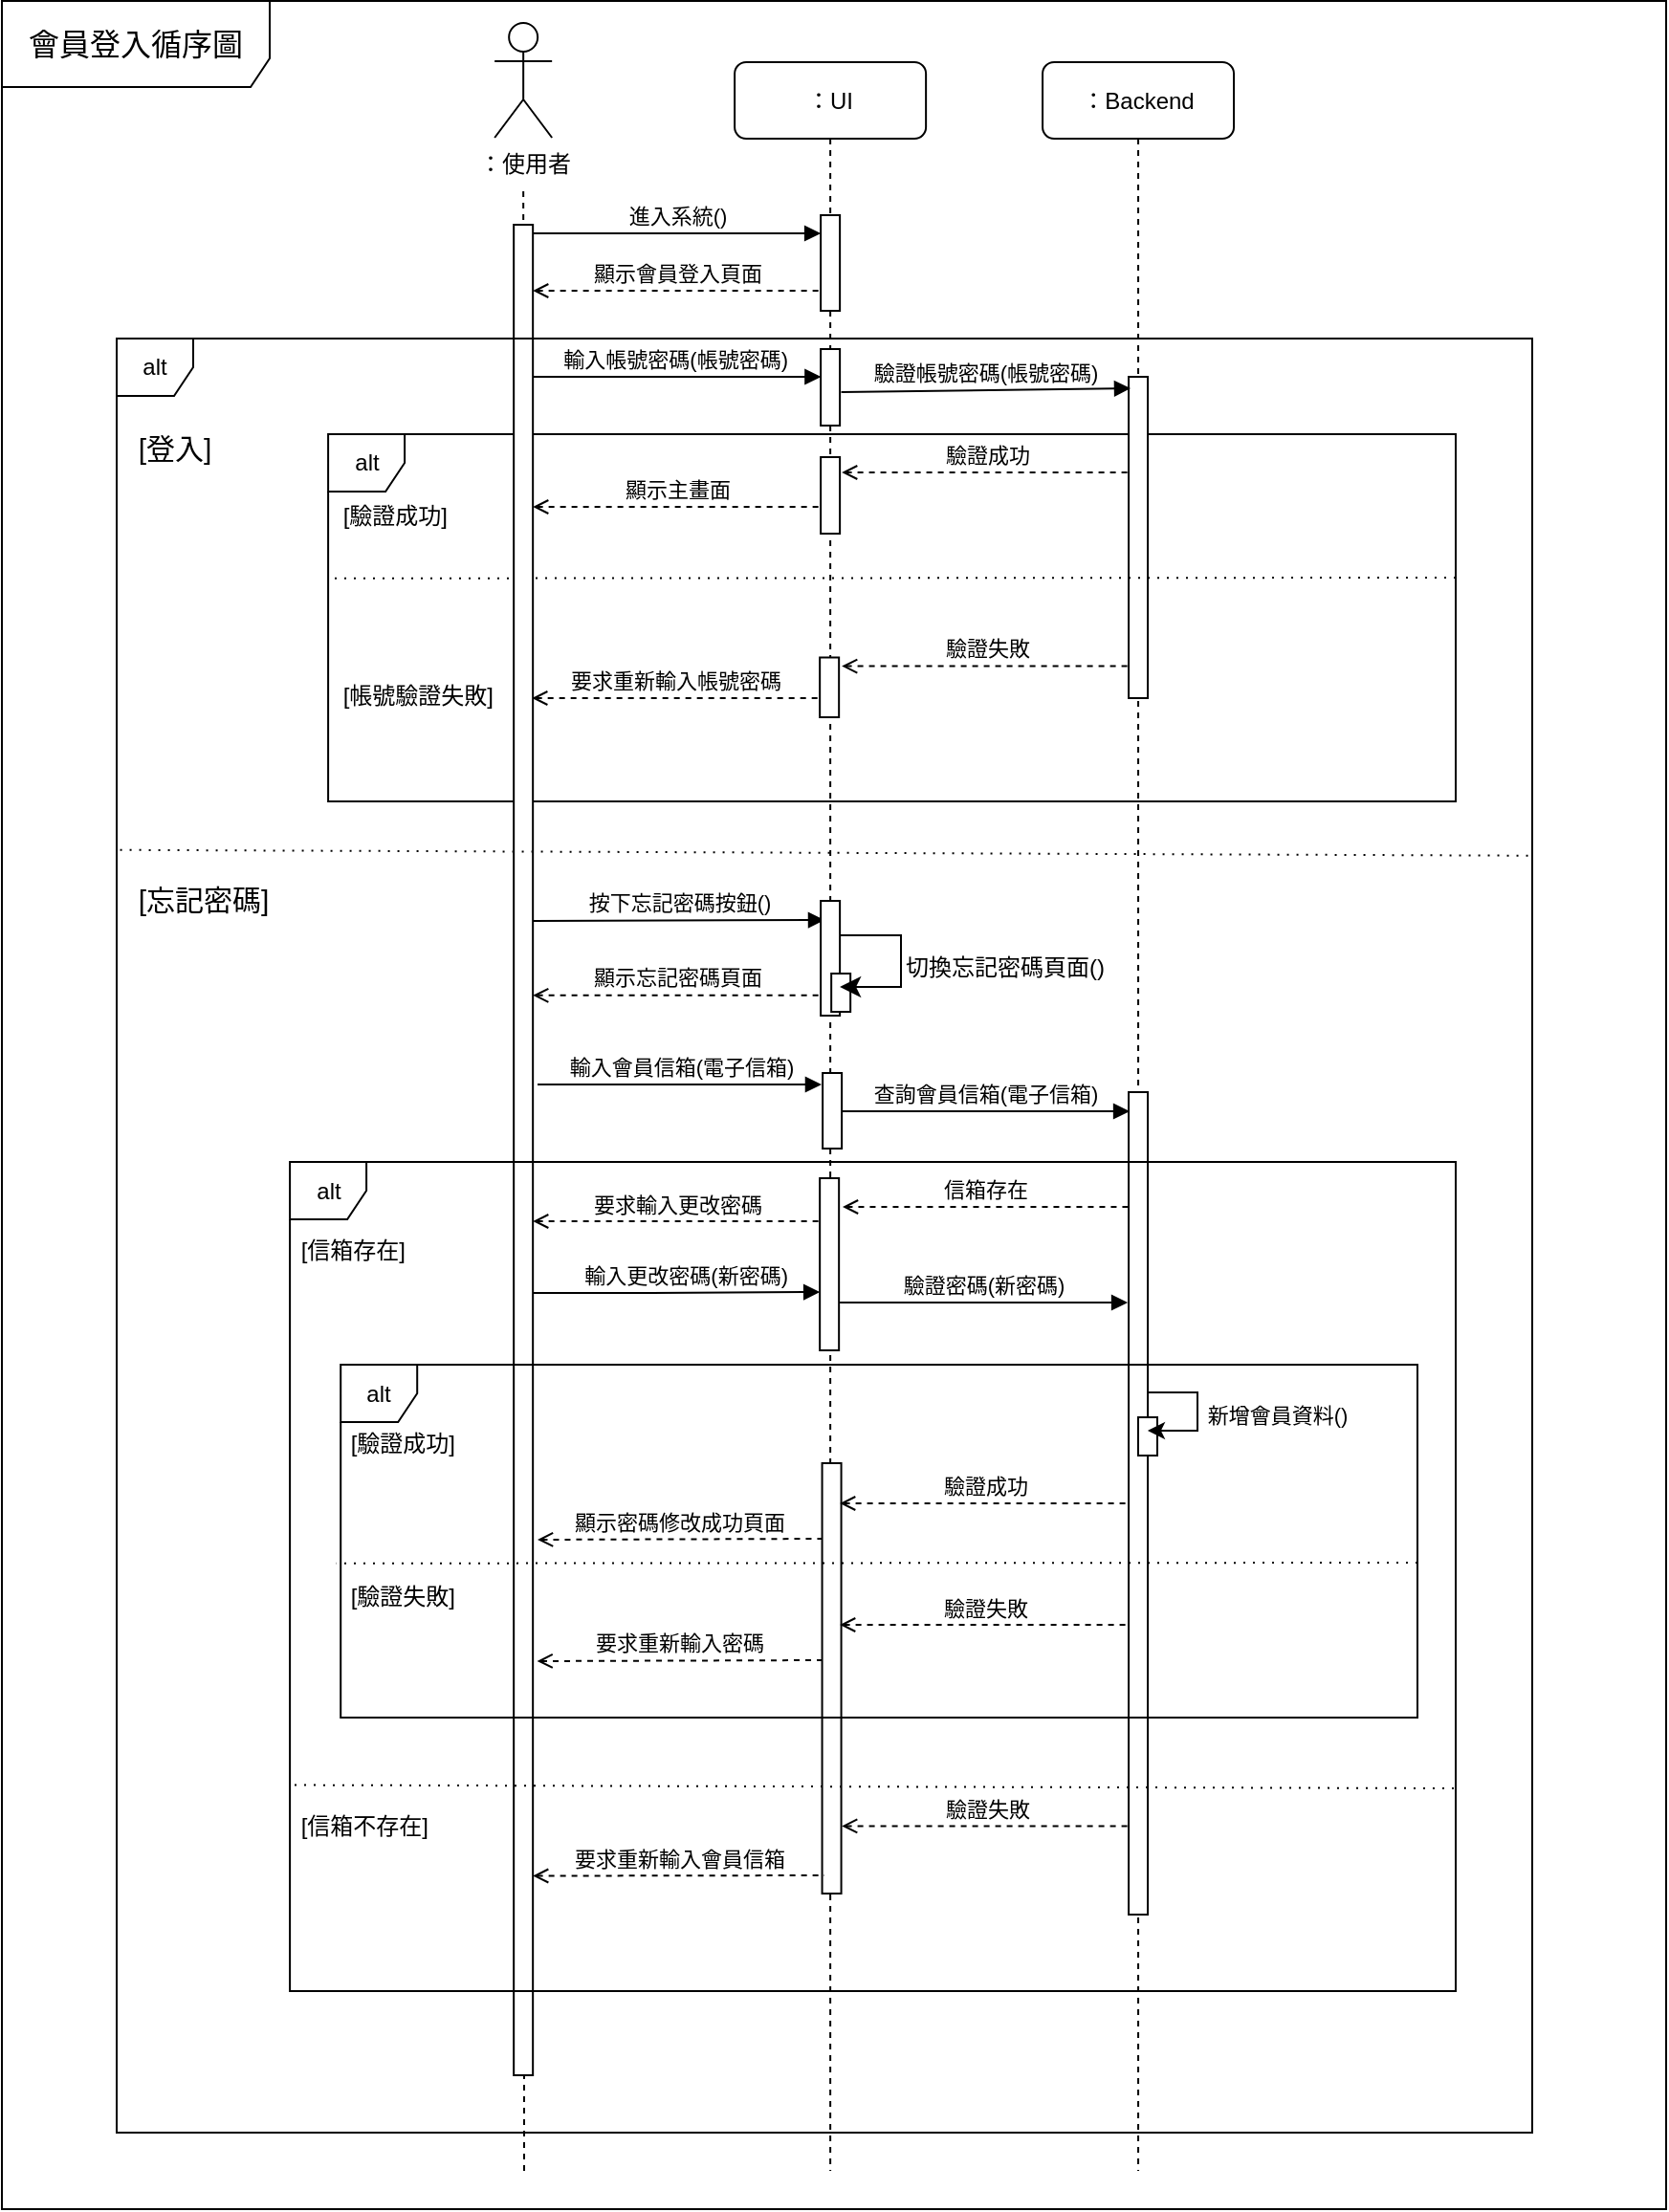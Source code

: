 <mxfile version="24.4.9" type="google" pages="3">
  <diagram name="會員登入循序圖" id="N6cW0Ea2X5RUlEAwPuuk">
    <mxGraphModel grid="1" page="1" gridSize="10" guides="1" tooltips="1" connect="1" arrows="1" fold="1" pageScale="1" pageWidth="1100" pageHeight="850" background="none" math="0" shadow="0">
      <root>
        <mxCell id="BSZZwutlIpp1AhKQ46wx-0" />
        <mxCell id="BSZZwutlIpp1AhKQ46wx-1" parent="BSZZwutlIpp1AhKQ46wx-0" />
        <mxCell id="BSZZwutlIpp1AhKQ46wx-23" value="：Backend" style="shape=umlLifeline;perimeter=lifelinePerimeter;whiteSpace=wrap;html=1;container=0;dropTarget=0;collapsible=0;recursiveResize=0;outlineConnect=0;portConstraint=eastwest;newEdgeStyle={&quot;edgeStyle&quot;:&quot;elbowEdgeStyle&quot;,&quot;elbow&quot;:&quot;vertical&quot;,&quot;curved&quot;:0,&quot;rounded&quot;:0};rounded=1;" vertex="1" parent="BSZZwutlIpp1AhKQ46wx-1">
          <mxGeometry x="-422.97" y="947.5" width="100" height="1102.5" as="geometry" />
        </mxCell>
        <mxCell id="BSZZwutlIpp1AhKQ46wx-2" value="：UI" style="shape=umlLifeline;perimeter=lifelinePerimeter;whiteSpace=wrap;html=1;container=0;dropTarget=0;collapsible=0;recursiveResize=0;outlineConnect=0;portConstraint=eastwest;newEdgeStyle={&quot;edgeStyle&quot;:&quot;elbowEdgeStyle&quot;,&quot;elbow&quot;:&quot;vertical&quot;,&quot;curved&quot;:0,&quot;rounded&quot;:0};rounded=1;" vertex="1" parent="BSZZwutlIpp1AhKQ46wx-1">
          <mxGeometry x="-583.94" y="947.5" width="100" height="1102.5" as="geometry" />
        </mxCell>
        <mxCell id="BSZZwutlIpp1AhKQ46wx-3" value="" style="html=1;points=[];perimeter=orthogonalPerimeter;outlineConnect=0;targetShapes=umlLifeline;portConstraint=eastwest;newEdgeStyle={&quot;edgeStyle&quot;:&quot;elbowEdgeStyle&quot;,&quot;elbow&quot;:&quot;vertical&quot;,&quot;curved&quot;:0,&quot;rounded&quot;:0};" vertex="1" parent="BSZZwutlIpp1AhKQ46wx-2">
          <mxGeometry x="45" y="80" width="10" height="50" as="geometry" />
        </mxCell>
        <mxCell id="BSZZwutlIpp1AhKQ46wx-4" value="" style="html=1;points=[[0,0,0,0,5],[0,1,0,0,-5],[1,0,0,0,5],[1,1,0,0,-5]];perimeter=orthogonalPerimeter;outlineConnect=0;targetShapes=umlLifeline;portConstraint=eastwest;newEdgeStyle={&quot;curved&quot;:0,&quot;rounded&quot;:0};" vertex="1" parent="BSZZwutlIpp1AhKQ46wx-2">
          <mxGeometry x="45" y="150" width="10" height="40" as="geometry" />
        </mxCell>
        <mxCell id="v35NYvVmezV_Di67Om_d-0" value="" style="html=1;points=[[0,0,0,0,5],[0,1,0,0,-5],[1,0,0,0,5],[1,1,0,0,-5]];perimeter=orthogonalPerimeter;outlineConnect=0;targetShapes=umlLifeline;portConstraint=eastwest;newEdgeStyle={&quot;curved&quot;:0,&quot;rounded&quot;:0};" vertex="1" parent="BSZZwutlIpp1AhKQ46wx-2">
          <mxGeometry x="45" y="206.5" width="10" height="40" as="geometry" />
        </mxCell>
        <mxCell id="BSZZwutlIpp1AhKQ46wx-8" value="進入系統()" style="html=1;verticalAlign=bottom;endArrow=block;edgeStyle=elbowEdgeStyle;elbow=vertical;curved=0;rounded=0;" edge="1" parent="BSZZwutlIpp1AhKQ46wx-1" target="BSZZwutlIpp1AhKQ46wx-3">
          <mxGeometry relative="1" as="geometry">
            <mxPoint x="-689.42" y="1037" as="sourcePoint" />
            <Array as="points">
              <mxPoint x="-624.42" y="1037" />
            </Array>
            <mxPoint x="-499.42" y="1037" as="targetPoint" />
          </mxGeometry>
        </mxCell>
        <mxCell id="BSZZwutlIpp1AhKQ46wx-10" value="：使用者" style="shape=umlActor;verticalLabelPosition=bottom;verticalAlign=top;html=1;" vertex="1" parent="BSZZwutlIpp1AhKQ46wx-1">
          <mxGeometry x="-709.42" y="927" width="30" height="60" as="geometry" />
        </mxCell>
        <mxCell id="BSZZwutlIpp1AhKQ46wx-11" value="顯示會員登入頁面" style="html=1;verticalAlign=bottom;endArrow=none;edgeStyle=elbowEdgeStyle;elbow=horizontal;curved=0;rounded=0;startArrow=open;startFill=0;endFill=0;dashed=1;" edge="1" parent="BSZZwutlIpp1AhKQ46wx-1" target="BSZZwutlIpp1AhKQ46wx-3">
          <mxGeometry relative="1" as="geometry">
            <mxPoint x="-689.42" y="1067" as="sourcePoint" />
            <Array as="points">
              <mxPoint x="-624.42" y="1067" />
            </Array>
            <mxPoint x="-499.42" y="1067" as="targetPoint" />
            <mxPoint as="offset" />
          </mxGeometry>
        </mxCell>
        <mxCell id="BSZZwutlIpp1AhKQ46wx-14" value="&amp;nbsp;[驗證成功]" style="text;html=1;strokeColor=none;fillColor=none;align=left;verticalAlign=middle;whiteSpace=wrap;rounded=0;" vertex="1" parent="BSZZwutlIpp1AhKQ46wx-1">
          <mxGeometry x="-793.97" y="1170" width="120" height="30" as="geometry" />
        </mxCell>
        <mxCell id="BSZZwutlIpp1AhKQ46wx-15" value="&amp;nbsp;[帳號驗證失敗]" style="text;html=1;strokeColor=none;fillColor=none;align=left;verticalAlign=middle;whiteSpace=wrap;rounded=0;" vertex="1" parent="BSZZwutlIpp1AhKQ46wx-1">
          <mxGeometry x="-793.97" y="1264" width="120" height="30" as="geometry" />
        </mxCell>
        <mxCell id="BSZZwutlIpp1AhKQ46wx-16" value="alt" style="shape=umlFrame;whiteSpace=wrap;html=1;pointerEvents=0;width=40;height=30;" vertex="1" parent="BSZZwutlIpp1AhKQ46wx-1">
          <mxGeometry x="-796.45" y="1142" width="589.45" height="192" as="geometry" />
        </mxCell>
        <mxCell id="BSZZwutlIpp1AhKQ46wx-28" value="輸入帳號密碼(帳號密碼)" style="html=1;verticalAlign=bottom;endArrow=block;edgeStyle=elbowEdgeStyle;elbow=horizontal;curved=0;rounded=0;align=right;" edge="1" parent="BSZZwutlIpp1AhKQ46wx-1">
          <mxGeometry x="0.792" relative="1" as="geometry">
            <mxPoint x="-695.001" y="1112" as="sourcePoint" />
            <Array as="points">
              <mxPoint x="-624.27" y="1112" />
            </Array>
            <mxPoint x="-538.79" y="1112" as="targetPoint" />
            <mxPoint as="offset" />
          </mxGeometry>
        </mxCell>
        <mxCell id="BSZZwutlIpp1AhKQ46wx-30" value="驗證失敗" style="html=1;verticalAlign=bottom;endArrow=none;edgeStyle=elbowEdgeStyle;elbow=vertical;curved=0;rounded=0;startArrow=open;startFill=0;endFill=0;dashed=1;" edge="1" parent="BSZZwutlIpp1AhKQ46wx-1">
          <mxGeometry x="0.008" relative="1" as="geometry">
            <mxPoint x="-527.94" y="1263.26" as="sourcePoint" />
            <Array as="points">
              <mxPoint x="-462.94" y="1263.26" />
            </Array>
            <mxPoint x="-377.46" y="1263.26" as="targetPoint" />
            <mxPoint as="offset" />
          </mxGeometry>
        </mxCell>
        <mxCell id="BSZZwutlIpp1AhKQ46wx-24" value="" style="html=1;points=[];perimeter=orthogonalPerimeter;outlineConnect=0;targetShapes=umlLifeline;portConstraint=eastwest;newEdgeStyle={&quot;edgeStyle&quot;:&quot;elbowEdgeStyle&quot;,&quot;elbow&quot;:&quot;vertical&quot;,&quot;curved&quot;:0,&quot;rounded&quot;:0};" vertex="1" parent="BSZZwutlIpp1AhKQ46wx-1">
          <mxGeometry x="-377.97" y="1112" width="10" height="168" as="geometry" />
        </mxCell>
        <mxCell id="Tkp734sxcBkVjIVRbXHU-0" value="" style="endArrow=none;html=1;rounded=0;dashed=1;dashPattern=1 4;" edge="1" parent="BSZZwutlIpp1AhKQ46wx-1">
          <mxGeometry width="50" height="50" relative="1" as="geometry">
            <mxPoint x="-207" y="1217" as="sourcePoint" />
            <mxPoint x="-796.45" y="1217.38" as="targetPoint" />
          </mxGeometry>
        </mxCell>
        <mxCell id="Tkp734sxcBkVjIVRbXHU-1" value="驗證成功" style="html=1;verticalAlign=bottom;endArrow=none;edgeStyle=elbowEdgeStyle;elbow=vertical;curved=0;rounded=0;startArrow=open;startFill=0;endFill=0;dashed=1;" edge="1" parent="BSZZwutlIpp1AhKQ46wx-1">
          <mxGeometry x="0.004" relative="1" as="geometry">
            <mxPoint x="-527.94" y="1162" as="sourcePoint" />
            <Array as="points">
              <mxPoint x="-462.94" y="1162" />
            </Array>
            <mxPoint x="-377.46" y="1162" as="targetPoint" />
            <mxPoint as="offset" />
          </mxGeometry>
        </mxCell>
        <mxCell id="Tkp734sxcBkVjIVRbXHU-7" value="顯示主畫面" style="html=1;verticalAlign=bottom;endArrow=none;edgeStyle=elbowEdgeStyle;elbow=vertical;curved=0;rounded=0;startArrow=open;startFill=0;endFill=0;dashed=1;" edge="1" parent="BSZZwutlIpp1AhKQ46wx-1">
          <mxGeometry x="0.004" relative="1" as="geometry">
            <mxPoint x="-689.42" y="1180" as="sourcePoint" />
            <Array as="points">
              <mxPoint x="-624.42" y="1180" />
            </Array>
            <mxPoint x="-538.94" y="1180" as="targetPoint" />
            <mxPoint as="offset" />
          </mxGeometry>
        </mxCell>
        <mxCell id="BSZZwutlIpp1AhKQ46wx-43" value="要求重新輸入帳號密碼" style="html=1;verticalAlign=bottom;endArrow=none;edgeStyle=elbowEdgeStyle;elbow=vertical;curved=0;rounded=0;startArrow=open;startFill=0;endFill=0;dashed=1;" edge="1" parent="BSZZwutlIpp1AhKQ46wx-1">
          <mxGeometry relative="1" as="geometry">
            <mxPoint x="-689.9" y="1280" as="sourcePoint" />
            <Array as="points">
              <mxPoint x="-624.9" y="1280" />
            </Array>
            <mxPoint x="-539.42" y="1280" as="targetPoint" />
            <mxPoint as="offset" />
          </mxGeometry>
        </mxCell>
        <mxCell id="unDas3XW-_ihqUgOw86k-0" value="" style="endArrow=none;dashed=1;html=1;rounded=0;" edge="1" parent="BSZZwutlIpp1AhKQ46wx-1">
          <mxGeometry width="50" height="50" relative="1" as="geometry">
            <mxPoint x="-694" y="2050" as="sourcePoint" />
            <mxPoint x="-694.42" y="1012" as="targetPoint" />
          </mxGeometry>
        </mxCell>
        <mxCell id="Tkp734sxcBkVjIVRbXHU-4" value="" style="html=1;points=[];perimeter=orthogonalPerimeter;outlineConnect=0;targetShapes=umlLifeline;portConstraint=eastwest;newEdgeStyle={&quot;edgeStyle&quot;:&quot;elbowEdgeStyle&quot;,&quot;elbow&quot;:&quot;vertical&quot;,&quot;curved&quot;:0,&quot;rounded&quot;:0};" vertex="1" parent="BSZZwutlIpp1AhKQ46wx-1">
          <mxGeometry x="-699.42" y="1032.5" width="10" height="967.5" as="geometry" />
        </mxCell>
        <mxCell id="svfmaPmnU7NDdnJViqaY-0" value="alt" style="shape=umlFrame;whiteSpace=wrap;html=1;pointerEvents=0;width=40;height=30;" vertex="1" parent="BSZZwutlIpp1AhKQ46wx-1">
          <mxGeometry x="-907" y="1092" width="740" height="938" as="geometry" />
        </mxCell>
        <mxCell id="svfmaPmnU7NDdnJViqaY-1" value="" style="endArrow=none;html=1;rounded=0;dashed=1;dashPattern=1 4;exitX=0.997;exitY=0.349;exitDx=0;exitDy=0;exitPerimeter=0;" edge="1" parent="BSZZwutlIpp1AhKQ46wx-1">
          <mxGeometry width="50" height="50" relative="1" as="geometry">
            <mxPoint x="-169.22" y="1362.362" as="sourcePoint" />
            <mxPoint x="-907" y="1359.38" as="targetPoint" />
          </mxGeometry>
        </mxCell>
        <mxCell id="svfmaPmnU7NDdnJViqaY-2" value="&lt;font style=&quot;font-size: 15px;&quot;&gt;[登入]&lt;/font&gt;" style="text;html=1;align=center;verticalAlign=middle;resizable=0;points=[];autosize=1;strokeColor=none;fillColor=none;" vertex="1" parent="BSZZwutlIpp1AhKQ46wx-1">
          <mxGeometry x="-907" y="1134" width="60" height="30" as="geometry" />
        </mxCell>
        <mxCell id="svfmaPmnU7NDdnJViqaY-3" value="&lt;font style=&quot;font-size: 15px;&quot;&gt;[忘記密碼]&lt;/font&gt;" style="text;html=1;align=center;verticalAlign=middle;resizable=0;points=[];autosize=1;strokeColor=none;fillColor=none;" vertex="1" parent="BSZZwutlIpp1AhKQ46wx-1">
          <mxGeometry x="-907" y="1370" width="90" height="30" as="geometry" />
        </mxCell>
        <mxCell id="Vr0sUADkZO_sC99XXl39-1" value="按下忘記密碼按鈕()" style="html=1;verticalAlign=bottom;endArrow=block;edgeStyle=elbowEdgeStyle;elbow=vertical;curved=0;rounded=0;" edge="1" parent="BSZZwutlIpp1AhKQ46wx-1">
          <mxGeometry x="-0.002" relative="1" as="geometry">
            <mxPoint x="-689.42" y="1396.5" as="sourcePoint" />
            <Array as="points">
              <mxPoint x="-618.42" y="1396" />
            </Array>
            <mxPoint x="-537" y="1396" as="targetPoint" />
            <mxPoint as="offset" />
          </mxGeometry>
        </mxCell>
        <mxCell id="Vr0sUADkZO_sC99XXl39-2" value="" style="html=1;points=[[0,0,0,0,5],[0,1,0,0,-5],[1,0,0,0,5],[1,1,0,0,-5]];perimeter=orthogonalPerimeter;outlineConnect=0;targetShapes=umlLifeline;portConstraint=eastwest;newEdgeStyle={&quot;curved&quot;:0,&quot;rounded&quot;:0};" vertex="1" parent="BSZZwutlIpp1AhKQ46wx-1">
          <mxGeometry x="-538.94" y="1386" width="10" height="60" as="geometry" />
        </mxCell>
        <mxCell id="a6TbLZLU91EQVXwNfQEj-0" value="顯示忘記密碼頁面" style="html=1;verticalAlign=bottom;endArrow=none;edgeStyle=elbowEdgeStyle;elbow=horizontal;curved=0;rounded=0;startArrow=open;startFill=0;endFill=0;dashed=1;" edge="1" parent="BSZZwutlIpp1AhKQ46wx-1">
          <mxGeometry relative="1" as="geometry">
            <mxPoint x="-689.42" y="1435.41" as="sourcePoint" />
            <Array as="points">
              <mxPoint x="-624.42" y="1435.41" />
            </Array>
            <mxPoint x="-539" y="1435.41" as="targetPoint" />
            <mxPoint as="offset" />
          </mxGeometry>
        </mxCell>
        <mxCell id="a6TbLZLU91EQVXwNfQEj-1" value="" style="html=1;points=[];perimeter=orthogonalPerimeter;outlineConnect=0;targetShapes=umlLifeline;portConstraint=eastwest;newEdgeStyle={&quot;edgeStyle&quot;:&quot;elbowEdgeStyle&quot;,&quot;elbow&quot;:&quot;vertical&quot;,&quot;curved&quot;:0,&quot;rounded&quot;:0};" vertex="1" parent="BSZZwutlIpp1AhKQ46wx-1">
          <mxGeometry x="-377.97" y="1486" width="10" height="430" as="geometry" />
        </mxCell>
        <mxCell id="pjs_Fzu2aAlTroLgfdEO-5" value="&amp;nbsp;[信箱不存在]" style="text;html=1;strokeColor=none;fillColor=none;align=left;verticalAlign=middle;whiteSpace=wrap;rounded=0;" vertex="1" parent="BSZZwutlIpp1AhKQ46wx-1">
          <mxGeometry x="-816.45" y="1855" width="80" height="30" as="geometry" />
        </mxCell>
        <mxCell id="BSZZwutlIpp1AhKQ46wx-5" value="" style="html=1;points=[[0,0,0,0,5],[0,1,0,0,-5],[1,0,0,0,5],[1,1,0,0,-5]];perimeter=orthogonalPerimeter;outlineConnect=0;targetShapes=umlLifeline;portConstraint=eastwest;newEdgeStyle={&quot;curved&quot;:0,&quot;rounded&quot;:0};" vertex="1" parent="BSZZwutlIpp1AhKQ46wx-1">
          <mxGeometry x="-539.42" y="1258.75" width="10" height="31.25" as="geometry" />
        </mxCell>
        <mxCell id="pjs_Fzu2aAlTroLgfdEO-1" value="" style="html=1;points=[[0,0,0,0,5],[0,1,0,0,-5],[1,0,0,0,5],[1,1,0,0,-5]];perimeter=orthogonalPerimeter;outlineConnect=0;targetShapes=umlLifeline;portConstraint=eastwest;newEdgeStyle={&quot;curved&quot;:0,&quot;rounded&quot;:0};" vertex="1" parent="BSZZwutlIpp1AhKQ46wx-1">
          <mxGeometry x="-538.22" y="1680" width="10" height="225" as="geometry" />
        </mxCell>
        <mxCell id="pjs_Fzu2aAlTroLgfdEO-2" value="" style="html=1;points=[[0,0,0,0,5],[0,1,0,0,-5],[1,0,0,0,5],[1,1,0,0,-5]];perimeter=orthogonalPerimeter;outlineConnect=0;targetShapes=umlLifeline;portConstraint=eastwest;newEdgeStyle={&quot;curved&quot;:0,&quot;rounded&quot;:0};" vertex="1" parent="BSZZwutlIpp1AhKQ46wx-1">
          <mxGeometry x="-537.94" y="1476" width="10" height="39.5" as="geometry" />
        </mxCell>
        <mxCell id="pjs_Fzu2aAlTroLgfdEO-3" value="" style="endArrow=none;html=1;rounded=0;dashed=1;dashPattern=1 4;entryX=-0.001;entryY=0.502;entryDx=0;entryDy=0;entryPerimeter=0;movable=1;resizable=1;rotatable=1;deletable=1;editable=1;locked=0;connectable=1;" edge="1" parent="BSZZwutlIpp1AhKQ46wx-1">
          <mxGeometry width="50" height="50" relative="1" as="geometry">
            <mxPoint x="-208" y="1850" as="sourcePoint" />
            <mxPoint x="-816.995" y="1848.266" as="targetPoint" />
          </mxGeometry>
        </mxCell>
        <mxCell id="pjs_Fzu2aAlTroLgfdEO-4" value="&amp;nbsp;[信箱存在]" style="text;html=1;strokeColor=none;fillColor=none;align=left;verticalAlign=middle;whiteSpace=wrap;rounded=0;" vertex="1" parent="BSZZwutlIpp1AhKQ46wx-1">
          <mxGeometry x="-816.45" y="1553.5" width="120" height="30" as="geometry" />
        </mxCell>
        <mxCell id="pjs_Fzu2aAlTroLgfdEO-6" value="alt" style="shape=umlFrame;whiteSpace=wrap;html=1;pointerEvents=0;width=40;height=30;" vertex="1" parent="BSZZwutlIpp1AhKQ46wx-1">
          <mxGeometry x="-816.45" y="1522.5" width="609.45" height="433.5" as="geometry" />
        </mxCell>
        <mxCell id="pjs_Fzu2aAlTroLgfdEO-7" value="" style="endArrow=none;html=1;rounded=0;dashed=1;dashPattern=1 4;entryX=-0.004;entryY=0.563;entryDx=0;entryDy=0;entryPerimeter=0;" edge="1" parent="BSZZwutlIpp1AhKQ46wx-1" target="pjs_Fzu2aAlTroLgfdEO-10">
          <mxGeometry width="50" height="50" relative="1" as="geometry">
            <mxPoint x="-227" y="1732" as="sourcePoint" />
            <mxPoint x="-817.37" y="1742.06" as="targetPoint" />
          </mxGeometry>
        </mxCell>
        <mxCell id="pjs_Fzu2aAlTroLgfdEO-8" value="&amp;nbsp;[驗證成功]" style="text;html=1;strokeColor=none;fillColor=none;align=left;verticalAlign=middle;whiteSpace=wrap;rounded=0;" vertex="1" parent="BSZZwutlIpp1AhKQ46wx-1">
          <mxGeometry x="-789.9" y="1654.5" width="120" height="30" as="geometry" />
        </mxCell>
        <mxCell id="pjs_Fzu2aAlTroLgfdEO-9" value="&amp;nbsp;[驗證失敗]" style="text;html=1;strokeColor=none;fillColor=none;align=left;verticalAlign=middle;whiteSpace=wrap;rounded=0;" vertex="1" parent="BSZZwutlIpp1AhKQ46wx-1">
          <mxGeometry x="-789.9" y="1734.5" width="120" height="30" as="geometry" />
        </mxCell>
        <mxCell id="pjs_Fzu2aAlTroLgfdEO-10" value="alt" style="shape=umlFrame;whiteSpace=wrap;html=1;pointerEvents=0;width=40;height=30;" vertex="1" parent="BSZZwutlIpp1AhKQ46wx-1">
          <mxGeometry x="-789.9" y="1628.5" width="562.9" height="184.5" as="geometry" />
        </mxCell>
        <mxCell id="pjs_Fzu2aAlTroLgfdEO-11" value="顯示密碼修改成功頁面" style="html=1;verticalAlign=bottom;endArrow=none;edgeStyle=elbowEdgeStyle;elbow=vertical;curved=0;rounded=0;startArrow=open;startFill=0;endFill=0;dashed=1;" edge="1" parent="BSZZwutlIpp1AhKQ46wx-1">
          <mxGeometry relative="1" as="geometry">
            <mxPoint x="-687" y="1720" as="sourcePoint" />
            <Array as="points">
              <mxPoint x="-538" y="1719.5" />
            </Array>
            <mxPoint x="-538.22" y="1719.5" as="targetPoint" />
            <mxPoint as="offset" />
          </mxGeometry>
        </mxCell>
        <mxCell id="pjs_Fzu2aAlTroLgfdEO-12" value="要求重新輸入會員信箱" style="html=1;verticalAlign=bottom;endArrow=none;edgeStyle=elbowEdgeStyle;elbow=vertical;curved=0;rounded=0;startArrow=open;startFill=0;endFill=0;dashed=1;" edge="1" parent="BSZZwutlIpp1AhKQ46wx-1">
          <mxGeometry relative="1" as="geometry">
            <mxPoint x="-689.42" y="1895.77" as="sourcePoint" />
            <Array as="points" />
            <mxPoint x="-537" y="1895" as="targetPoint" />
            <mxPoint as="offset" />
          </mxGeometry>
        </mxCell>
        <mxCell id="pjs_Fzu2aAlTroLgfdEO-13" value="信箱存在" style="html=1;verticalAlign=bottom;endArrow=none;edgeStyle=elbowEdgeStyle;elbow=vertical;curved=0;rounded=0;startArrow=open;startFill=0;endFill=0;dashed=1;" edge="1" parent="BSZZwutlIpp1AhKQ46wx-1">
          <mxGeometry x="0.004" relative="1" as="geometry">
            <mxPoint x="-527.51" y="1546" as="sourcePoint" />
            <Array as="points">
              <mxPoint x="-463.45" y="1546" />
            </Array>
            <mxPoint x="-377.97" y="1546" as="targetPoint" />
            <mxPoint as="offset" />
          </mxGeometry>
        </mxCell>
        <mxCell id="pjs_Fzu2aAlTroLgfdEO-14" value="要求輸入更改密碼" style="html=1;verticalAlign=bottom;endArrow=none;edgeStyle=elbowEdgeStyle;elbow=horizontal;curved=0;rounded=0;startArrow=open;startFill=0;endFill=0;dashed=1;" edge="1" parent="BSZZwutlIpp1AhKQ46wx-1">
          <mxGeometry relative="1" as="geometry">
            <mxPoint x="-689.42" y="1553.5" as="sourcePoint" />
            <Array as="points">
              <mxPoint x="-549.42" y="1553.5" />
            </Array>
            <mxPoint x="-539.42" y="1553.5" as="targetPoint" />
            <mxPoint as="offset" />
          </mxGeometry>
        </mxCell>
        <mxCell id="pjs_Fzu2aAlTroLgfdEO-15" value="輸入會員信箱(電子信箱)" style="html=1;verticalAlign=bottom;endArrow=block;edgeStyle=elbowEdgeStyle;elbow=vertical;curved=0;rounded=0;" edge="1" parent="BSZZwutlIpp1AhKQ46wx-1">
          <mxGeometry x="-0.0" relative="1" as="geometry">
            <mxPoint x="-687" y="1482" as="sourcePoint" />
            <Array as="points" />
            <mxPoint x="-538.52" y="1481.5" as="targetPoint" />
            <mxPoint as="offset" />
          </mxGeometry>
        </mxCell>
        <mxCell id="pjs_Fzu2aAlTroLgfdEO-19" value="驗證成功" style="html=1;verticalAlign=bottom;endArrow=none;edgeStyle=elbowEdgeStyle;elbow=horizontal;curved=0;rounded=0;startArrow=open;startFill=0;endFill=0;dashed=1;" edge="1" parent="BSZZwutlIpp1AhKQ46wx-1">
          <mxGeometry x="0.004" relative="1" as="geometry">
            <mxPoint x="-528.94" y="1701" as="sourcePoint" />
            <Array as="points">
              <mxPoint x="-463.94" y="1701" />
            </Array>
            <mxPoint x="-378.46" y="1701" as="targetPoint" />
            <mxPoint as="offset" />
          </mxGeometry>
        </mxCell>
        <mxCell id="pjs_Fzu2aAlTroLgfdEO-21" value="驗證失敗" style="html=1;verticalAlign=bottom;endArrow=none;edgeStyle=elbowEdgeStyle;elbow=horizontal;curved=0;rounded=0;startArrow=open;startFill=0;endFill=0;dashed=1;" edge="1" parent="BSZZwutlIpp1AhKQ46wx-1">
          <mxGeometry x="0.001" relative="1" as="geometry">
            <mxPoint x="-527.94" y="1869.69" as="sourcePoint" />
            <Array as="points">
              <mxPoint x="-462.94" y="1869.69" />
            </Array>
            <mxPoint x="-377.46" y="1869.69" as="targetPoint" />
            <mxPoint as="offset" />
          </mxGeometry>
        </mxCell>
        <mxCell id="pjs_Fzu2aAlTroLgfdEO-28" value="查詢會員信箱(電子信箱)" style="html=1;verticalAlign=bottom;endArrow=block;edgeStyle=elbowEdgeStyle;elbow=vertical;curved=0;rounded=0;" edge="1" parent="BSZZwutlIpp1AhKQ46wx-1">
          <mxGeometry x="-0.002" relative="1" as="geometry">
            <mxPoint x="-527.94" y="1496" as="sourcePoint" />
            <Array as="points">
              <mxPoint x="-462.94" y="1496" />
            </Array>
            <mxPoint x="-377.46" y="1496" as="targetPoint" />
            <mxPoint as="offset" />
          </mxGeometry>
        </mxCell>
        <mxCell id="a6TbLZLU91EQVXwNfQEj-4" value="" style="html=1;points=[[0,0,0,0,5],[0,1,0,0,-5],[1,0,0,0,5],[1,1,0,0,-5]];perimeter=orthogonalPerimeter;outlineConnect=0;targetShapes=umlLifeline;portConstraint=eastwest;newEdgeStyle={&quot;curved&quot;:0,&quot;rounded&quot;:0};" vertex="1" parent="BSZZwutlIpp1AhKQ46wx-1">
          <mxGeometry x="-539.42" y="1531" width="10" height="90" as="geometry" />
        </mxCell>
        <mxCell id="a6TbLZLU91EQVXwNfQEj-5" value="輸入更改密碼(新密碼)" style="html=1;verticalAlign=bottom;endArrow=block;edgeStyle=elbowEdgeStyle;elbow=horizontal;curved=0;rounded=0;align=right;exitX=1.242;exitY=0.614;exitDx=0;exitDy=0;exitPerimeter=0;" edge="1" parent="BSZZwutlIpp1AhKQ46wx-1" target="a6TbLZLU91EQVXwNfQEj-4">
          <mxGeometry x="0.792" relative="1" as="geometry">
            <mxPoint x="-689.42" y="1590.965" as="sourcePoint" />
            <Array as="points">
              <mxPoint x="-627.17" y="1590.5" />
            </Array>
            <mxPoint x="-541.69" y="1590.5" as="targetPoint" />
            <mxPoint as="offset" />
          </mxGeometry>
        </mxCell>
        <mxCell id="a6TbLZLU91EQVXwNfQEj-6" value="驗證密碼(新密碼)" style="html=1;verticalAlign=bottom;endArrow=block;edgeStyle=elbowEdgeStyle;elbow=vertical;curved=0;rounded=0;" edge="1" parent="BSZZwutlIpp1AhKQ46wx-1">
          <mxGeometry x="-0.002" relative="1" as="geometry">
            <mxPoint x="-528.94" y="1596" as="sourcePoint" />
            <Array as="points">
              <mxPoint x="-463.94" y="1596" />
            </Array>
            <mxPoint x="-378.46" y="1596" as="targetPoint" />
            <mxPoint as="offset" />
          </mxGeometry>
        </mxCell>
        <mxCell id="a6TbLZLU91EQVXwNfQEj-10" value="驗證帳號密碼(帳號密碼)" style="html=1;verticalAlign=bottom;endArrow=block;curved=0;rounded=0;entryX=0.097;entryY=0.036;entryDx=0;entryDy=0;entryPerimeter=0;" edge="1" parent="BSZZwutlIpp1AhKQ46wx-1" target="BSZZwutlIpp1AhKQ46wx-24">
          <mxGeometry width="80" relative="1" as="geometry">
            <mxPoint x="-528.22" y="1120" as="sourcePoint" />
            <mxPoint x="-448.22" y="1120" as="targetPoint" />
          </mxGeometry>
        </mxCell>
        <mxCell id="WntVIlDuxr-57eL19d1X-0" value="要求重新輸入密碼" style="html=1;verticalAlign=bottom;endArrow=none;edgeStyle=elbowEdgeStyle;elbow=vertical;curved=0;rounded=0;startArrow=open;startFill=0;endFill=0;dashed=1;" edge="1" parent="BSZZwutlIpp1AhKQ46wx-1">
          <mxGeometry relative="1" as="geometry">
            <mxPoint x="-687.22" y="1783.5" as="sourcePoint" />
            <Array as="points">
              <mxPoint x="-538.22" y="1783" />
            </Array>
            <mxPoint x="-538.22" y="1783.5" as="targetPoint" />
            <mxPoint as="offset" />
          </mxGeometry>
        </mxCell>
        <mxCell id="WntVIlDuxr-57eL19d1X-1" value="驗證失敗" style="html=1;verticalAlign=bottom;endArrow=none;edgeStyle=elbowEdgeStyle;elbow=horizontal;curved=0;rounded=0;startArrow=open;startFill=0;endFill=0;dashed=1;" edge="1" parent="BSZZwutlIpp1AhKQ46wx-1">
          <mxGeometry x="0.004" relative="1" as="geometry">
            <mxPoint x="-528.94" y="1764.5" as="sourcePoint" />
            <Array as="points">
              <mxPoint x="-463.94" y="1764.5" />
            </Array>
            <mxPoint x="-378.46" y="1764.5" as="targetPoint" />
            <mxPoint as="offset" />
          </mxGeometry>
        </mxCell>
        <mxCell id="lwr757-MB25DD_BerLOe-4" value="" style="html=1;points=[[0,0,0,0,5],[0,1,0,0,-5],[1,0,0,0,5],[1,1,0,0,-5]];perimeter=orthogonalPerimeter;outlineConnect=0;targetShapes=umlLifeline;portConstraint=eastwest;newEdgeStyle={&quot;curved&quot;:0,&quot;rounded&quot;:0};" vertex="1" parent="BSZZwutlIpp1AhKQ46wx-1">
          <mxGeometry x="-533.42" y="1424" width="10" height="20" as="geometry" />
        </mxCell>
        <mxCell id="6ua7_WiBmTOLXNuP6gGl-2" value="切換忘記密碼頁面()" style="text;html=1;align=center;verticalAlign=middle;resizable=0;points=[];autosize=1;strokeColor=none;fillColor=none;" vertex="1" parent="BSZZwutlIpp1AhKQ46wx-1">
          <mxGeometry x="-507.97" y="1406" width="130" height="30" as="geometry" />
        </mxCell>
        <mxCell id="6ua7_WiBmTOLXNuP6gGl-1" value="" style="edgeStyle=segmentEdgeStyle;endArrow=classic;html=1;curved=0;rounded=0;endSize=8;startSize=8;sourcePerimeterSpacing=0;targetPerimeterSpacing=0;" edge="1" parent="BSZZwutlIpp1AhKQ46wx-1" source="Vr0sUADkZO_sC99XXl39-2" target="Vr0sUADkZO_sC99XXl39-2">
          <mxGeometry width="100" relative="1" as="geometry">
            <mxPoint x="-527" y="1404" as="sourcePoint" />
            <mxPoint x="-527" y="1431" as="targetPoint" />
            <Array as="points">
              <mxPoint x="-497" y="1404" />
              <mxPoint x="-497" y="1431" />
            </Array>
          </mxGeometry>
        </mxCell>
        <mxCell id="lwr757-MB25DD_BerLOe-10" value="" style="html=1;points=[[0,0,0,0,5],[0,1,0,0,-5],[1,0,0,0,5],[1,1,0,0,-5]];perimeter=orthogonalPerimeter;outlineConnect=0;targetShapes=umlLifeline;portConstraint=eastwest;newEdgeStyle={&quot;curved&quot;:0,&quot;rounded&quot;:0};" vertex="1" parent="BSZZwutlIpp1AhKQ46wx-1">
          <mxGeometry x="-373" y="1656" width="10" height="20" as="geometry" />
        </mxCell>
        <mxCell id="pjs_Fzu2aAlTroLgfdEO-24" value="" style="group" connectable="0" vertex="1" parent="BSZZwutlIpp1AhKQ46wx-1">
          <mxGeometry x="-363" y="1641" width="118" height="25" as="geometry" />
        </mxCell>
        <mxCell id="pjs_Fzu2aAlTroLgfdEO-26" value="" style="endArrow=classic;html=1;rounded=0;" edge="1" parent="pjs_Fzu2aAlTroLgfdEO-24">
          <mxGeometry width="50" height="50" relative="1" as="geometry">
            <mxPoint x="-5.03" y="2" as="sourcePoint" />
            <mxPoint x="-5.03" y="22" as="targetPoint" />
            <Array as="points">
              <mxPoint x="21" y="2" />
              <mxPoint x="21" y="12" />
              <mxPoint x="21" y="22" />
              <mxPoint x="11" y="22" />
            </Array>
          </mxGeometry>
        </mxCell>
        <mxCell id="pjs_Fzu2aAlTroLgfdEO-25" value="&lt;span style=&quot;font-size: 11px; background-color: rgb(255, 255, 255);&quot;&gt;新增會員資料()&lt;/span&gt;" style="text;whiteSpace=wrap;html=1;align=center;" vertex="1" parent="pjs_Fzu2aAlTroLgfdEO-24">
          <mxGeometry x="8" width="110" height="25" as="geometry" />
        </mxCell>
        <mxCell id="ei3_UczyooGqmCo60IDm-0" value="&lt;span style=&quot;font-size: 16px; text-wrap: nowrap;&quot;&gt;會員登入循序圖&lt;/span&gt;" style="shape=umlFrame;whiteSpace=wrap;html=1;pointerEvents=0;width=140;height=45;" vertex="1" parent="BSZZwutlIpp1AhKQ46wx-1">
          <mxGeometry x="-967" y="915.5" width="870" height="1154.5" as="geometry" />
        </mxCell>
      </root>
    </mxGraphModel>
  </diagram>
  <diagram name="會員註冊循序圖" id="d03D8ASke_EuJILjUX7z">
    <mxGraphModel grid="1" page="1" gridSize="10" guides="1" tooltips="1" connect="1" arrows="1" fold="1" pageScale="1" pageWidth="1100" pageHeight="850" background="none" math="0" shadow="0">
      <root>
        <mxCell id="zuJS7TScdpKPQM_Z_yAq-0" />
        <mxCell id="zuJS7TScdpKPQM_Z_yAq-1" parent="zuJS7TScdpKPQM_Z_yAq-0" />
        <mxCell id="zuJS7TScdpKPQM_Z_yAq-22" value="：Backend" style="shape=umlLifeline;perimeter=lifelinePerimeter;whiteSpace=wrap;html=1;container=0;dropTarget=0;collapsible=0;recursiveResize=0;outlineConnect=0;portConstraint=eastwest;newEdgeStyle={&quot;edgeStyle&quot;:&quot;elbowEdgeStyle&quot;,&quot;elbow&quot;:&quot;vertical&quot;,&quot;curved&quot;:0,&quot;rounded&quot;:0};rounded=1;" vertex="1" parent="zuJS7TScdpKPQM_Z_yAq-1">
          <mxGeometry x="-545.97" y="935.5" width="100" height="624.5" as="geometry" />
        </mxCell>
        <mxCell id="uHRdurT_IQ5BFclqMRIM-6" value="" style="html=1;points=[[0,0,0,0,5],[0,1,0,0,-5],[1,0,0,0,5],[1,1,0,0,-5]];perimeter=orthogonalPerimeter;outlineConnect=0;targetShapes=umlLifeline;portConstraint=eastwest;newEdgeStyle={&quot;curved&quot;:0,&quot;rounded&quot;:0};" vertex="1" parent="zuJS7TScdpKPQM_Z_yAq-22">
          <mxGeometry x="45" y="184.5" width="10" height="345.5" as="geometry" />
        </mxCell>
        <mxCell id="uHRdurT_IQ5BFclqMRIM-1" value="" style="html=1;points=[[0,0,0,0,5],[0,1,0,0,-5],[1,0,0,0,5],[1,1,0,0,-5]];perimeter=orthogonalPerimeter;outlineConnect=0;targetShapes=umlLifeline;portConstraint=eastwest;newEdgeStyle={&quot;curved&quot;:0,&quot;rounded&quot;:0};" vertex="1" parent="zuJS7TScdpKPQM_Z_yAq-22">
          <mxGeometry x="49.97" y="351.75" width="10" height="19.5" as="geometry" />
        </mxCell>
        <mxCell id="uHRdurT_IQ5BFclqMRIM-2" value="" style="html=1;points=[[0,0,0,0,5],[0,1,0,0,-5],[1,0,0,0,5],[1,1,0,0,-5]];perimeter=orthogonalPerimeter;outlineConnect=0;targetShapes=umlLifeline;portConstraint=eastwest;newEdgeStyle={&quot;curved&quot;:0,&quot;rounded&quot;:0};" vertex="1" parent="zuJS7TScdpKPQM_Z_yAq-22">
          <mxGeometry x="51" y="430.5" width="10" height="19.5" as="geometry" />
        </mxCell>
        <mxCell id="akf3tHxvWumSpn8Nkf2B-2" value="" style="endArrow=none;dashed=1;html=1;rounded=0;" edge="1" parent="zuJS7TScdpKPQM_Z_yAq-1">
          <mxGeometry width="50" height="50" relative="1" as="geometry">
            <mxPoint x="-818" y="1560" as="sourcePoint" />
            <mxPoint x="-818" y="1000" as="targetPoint" />
          </mxGeometry>
        </mxCell>
        <mxCell id="zuJS7TScdpKPQM_Z_yAq-2" value="：UI" style="shape=umlLifeline;perimeter=lifelinePerimeter;whiteSpace=wrap;html=1;container=0;dropTarget=0;collapsible=0;recursiveResize=0;outlineConnect=0;portConstraint=eastwest;newEdgeStyle={&quot;edgeStyle&quot;:&quot;elbowEdgeStyle&quot;,&quot;elbow&quot;:&quot;vertical&quot;,&quot;curved&quot;:0,&quot;rounded&quot;:0};rounded=1;" vertex="1" parent="zuJS7TScdpKPQM_Z_yAq-1">
          <mxGeometry x="-706.94" y="935.5" width="100" height="624.5" as="geometry" />
        </mxCell>
        <mxCell id="zuJS7TScdpKPQM_Z_yAq-4" value="" style="html=1;points=[[0,0,0,0,5],[0,1,0,0,-5],[1,0,0,0,5],[1,1,0,0,-5]];perimeter=orthogonalPerimeter;outlineConnect=0;targetShapes=umlLifeline;portConstraint=eastwest;newEdgeStyle={&quot;curved&quot;:0,&quot;rounded&quot;:0};" vertex="1" parent="zuJS7TScdpKPQM_Z_yAq-2">
          <mxGeometry x="45" y="82" width="10" height="70" as="geometry" />
        </mxCell>
        <mxCell id="zuJS7TScdpKPQM_Z_yAq-5" value="" style="html=1;points=[[0,0,0,0,5],[0,1,0,0,-5],[1,0,0,0,5],[1,1,0,0,-5]];perimeter=orthogonalPerimeter;outlineConnect=0;targetShapes=umlLifeline;portConstraint=eastwest;newEdgeStyle={&quot;curved&quot;:0,&quot;rounded&quot;:0};" vertex="1" parent="zuJS7TScdpKPQM_Z_yAq-2">
          <mxGeometry x="45" y="271.5" width="10" height="30" as="geometry" />
        </mxCell>
        <mxCell id="zuJS7TScdpKPQM_Z_yAq-6" value="" style="html=1;points=[[0,0,0,0,5],[0,1,0,0,-5],[1,0,0,0,5],[1,1,0,0,-5]];perimeter=orthogonalPerimeter;outlineConnect=0;targetShapes=umlLifeline;portConstraint=eastwest;newEdgeStyle={&quot;curved&quot;:0,&quot;rounded&quot;:0};" vertex="1" parent="zuJS7TScdpKPQM_Z_yAq-2">
          <mxGeometry x="44.72" y="400" width="10" height="145" as="geometry" />
        </mxCell>
        <mxCell id="zuJS7TScdpKPQM_Z_yAq-7" value="" style="html=1;points=[[0,0,0,0,5],[0,1,0,0,-5],[1,0,0,0,5],[1,1,0,0,-5]];perimeter=orthogonalPerimeter;outlineConnect=0;targetShapes=umlLifeline;portConstraint=eastwest;newEdgeStyle={&quot;curved&quot;:0,&quot;rounded&quot;:0};" vertex="1" parent="zuJS7TScdpKPQM_Z_yAq-2">
          <mxGeometry x="45" y="192" width="10" height="39.5" as="geometry" />
        </mxCell>
        <mxCell id="gT3dsHgWZhOLu_yu5-1i-0" value="" style="html=1;points=[[0,0,0,0,5],[0,1,0,0,-5],[1,0,0,0,5],[1,1,0,0,-5]];perimeter=orthogonalPerimeter;outlineConnect=0;targetShapes=umlLifeline;portConstraint=eastwest;newEdgeStyle={&quot;curved&quot;:0,&quot;rounded&quot;:0};" vertex="1" parent="zuJS7TScdpKPQM_Z_yAq-2">
          <mxGeometry x="50" y="120.5" width="10" height="19.5" as="geometry" />
        </mxCell>
        <mxCell id="zuJS7TScdpKPQM_Z_yAq-10" value="：使用者" style="shape=umlActor;verticalLabelPosition=bottom;verticalAlign=top;html=1;" vertex="1" parent="zuJS7TScdpKPQM_Z_yAq-1">
          <mxGeometry x="-832.42" y="915" width="30" height="60" as="geometry" />
        </mxCell>
        <mxCell id="zuJS7TScdpKPQM_Z_yAq-12" value="" style="endArrow=none;html=1;rounded=0;dashed=1;dashPattern=1 4;entryX=-0.001;entryY=0.502;entryDx=0;entryDy=0;entryPerimeter=0;movable=1;resizable=1;rotatable=1;deletable=1;editable=1;locked=0;connectable=1;exitX=0.999;exitY=0.236;exitDx=0;exitDy=0;exitPerimeter=0;" edge="1" parent="zuJS7TScdpKPQM_Z_yAq-1" source="zuJS7TScdpKPQM_Z_yAq-15">
          <mxGeometry width="50" height="50" relative="1" as="geometry">
            <mxPoint x="-320" y="1258" as="sourcePoint" />
            <mxPoint x="-949.995" y="1258.266" as="targetPoint" />
          </mxGeometry>
        </mxCell>
        <mxCell id="zuJS7TScdpKPQM_Z_yAq-13" value="&amp;nbsp;[帳號已存在]" style="text;html=1;strokeColor=none;fillColor=none;align=left;verticalAlign=middle;whiteSpace=wrap;rounded=0;" vertex="1" parent="zuJS7TScdpKPQM_Z_yAq-1">
          <mxGeometry x="-949.45" y="1205" width="120" height="30" as="geometry" />
        </mxCell>
        <mxCell id="zuJS7TScdpKPQM_Z_yAq-14" value="&amp;nbsp;[帳號不存在]" style="text;html=1;strokeColor=none;fillColor=none;align=left;verticalAlign=middle;whiteSpace=wrap;rounded=0;" vertex="1" parent="zuJS7TScdpKPQM_Z_yAq-1">
          <mxGeometry x="-949.45" y="1265" width="120" height="30" as="geometry" />
        </mxCell>
        <mxCell id="zuJS7TScdpKPQM_Z_yAq-15" value="alt" style="shape=umlFrame;whiteSpace=wrap;html=1;pointerEvents=0;width=40;height=30;" vertex="1" parent="zuJS7TScdpKPQM_Z_yAq-1">
          <mxGeometry x="-949.45" y="1174" width="649.45" height="356" as="geometry" />
        </mxCell>
        <mxCell id="zuJS7TScdpKPQM_Z_yAq-16" value="" style="endArrow=none;html=1;rounded=0;dashed=1;dashPattern=1 4;entryX=-0.001;entryY=0.502;entryDx=0;entryDy=0;entryPerimeter=0;exitX=1;exitY=0.501;exitDx=0;exitDy=0;exitPerimeter=0;" edge="1" parent="zuJS7TScdpKPQM_Z_yAq-1" source="zuJS7TScdpKPQM_Z_yAq-19" target="zuJS7TScdpKPQM_Z_yAq-19">
          <mxGeometry width="50" height="50" relative="1" as="geometry">
            <mxPoint x="-188.85" y="1433.44" as="sourcePoint" />
            <mxPoint x="-950.37" y="1429.56" as="targetPoint" />
          </mxGeometry>
        </mxCell>
        <mxCell id="zuJS7TScdpKPQM_Z_yAq-17" value="&amp;nbsp;[驗證成功]" style="text;html=1;strokeColor=none;fillColor=none;align=left;verticalAlign=middle;whiteSpace=wrap;rounded=0;" vertex="1" parent="zuJS7TScdpKPQM_Z_yAq-1">
          <mxGeometry x="-914.9" y="1342" width="120" height="30" as="geometry" />
        </mxCell>
        <mxCell id="zuJS7TScdpKPQM_Z_yAq-18" value="&amp;nbsp;[驗證失敗]" style="text;html=1;strokeColor=none;fillColor=none;align=left;verticalAlign=middle;whiteSpace=wrap;rounded=0;" vertex="1" parent="zuJS7TScdpKPQM_Z_yAq-1">
          <mxGeometry x="-914.9" y="1422" width="120" height="30" as="geometry" />
        </mxCell>
        <mxCell id="zuJS7TScdpKPQM_Z_yAq-19" value="alt" style="shape=umlFrame;whiteSpace=wrap;html=1;pointerEvents=0;width=40;height=30;" vertex="1" parent="zuJS7TScdpKPQM_Z_yAq-1">
          <mxGeometry x="-914.9" y="1316" width="594.9" height="204" as="geometry" />
        </mxCell>
        <mxCell id="zuJS7TScdpKPQM_Z_yAq-20" value="顯示註冊成功頁面" style="html=1;verticalAlign=bottom;endArrow=none;edgeStyle=elbowEdgeStyle;elbow=vertical;curved=0;rounded=0;startArrow=open;startFill=0;endFill=0;dashed=1;" edge="1" parent="zuJS7TScdpKPQM_Z_yAq-1" source="akf3tHxvWumSpn8Nkf2B-0">
          <mxGeometry relative="1" as="geometry">
            <mxPoint x="-817.72" y="1407" as="sourcePoint" />
            <Array as="points">
              <mxPoint x="-663" y="1407" />
            </Array>
            <mxPoint x="-673" y="1407" as="targetPoint" />
            <mxPoint as="offset" />
          </mxGeometry>
        </mxCell>
        <mxCell id="zuJS7TScdpKPQM_Z_yAq-21" value="要求重新輸入會員資料" style="html=1;verticalAlign=bottom;endArrow=none;edgeStyle=elbowEdgeStyle;elbow=vertical;curved=0;rounded=0;startArrow=open;startFill=0;endFill=0;dashed=1;entryX=0;entryY=1;entryDx=0;entryDy=-5;entryPerimeter=0;" edge="1" parent="zuJS7TScdpKPQM_Z_yAq-1" source="akf3tHxvWumSpn8Nkf2B-0">
          <mxGeometry relative="1" as="geometry">
            <mxPoint x="-818.15" y="1468.27" as="sourcePoint" />
            <Array as="points">
              <mxPoint x="-753.15" y="1468.27" />
            </Array>
            <mxPoint x="-663.22" y="1467.5" as="targetPoint" />
            <mxPoint as="offset" />
          </mxGeometry>
        </mxCell>
        <mxCell id="zuJS7TScdpKPQM_Z_yAq-25" value="按下會員註冊按鈕()" style="html=1;verticalAlign=bottom;endArrow=block;edgeStyle=elbowEdgeStyle;elbow=horizontal;curved=0;rounded=0;align=right;" edge="1" parent="zuJS7TScdpKPQM_Z_yAq-1">
          <mxGeometry x="0.639" relative="1" as="geometry">
            <mxPoint x="-818.001" y="1032" as="sourcePoint" />
            <Array as="points">
              <mxPoint x="-747.27" y="1032" />
            </Array>
            <mxPoint x="-661.79" y="1032" as="targetPoint" />
            <mxPoint as="offset" />
          </mxGeometry>
        </mxCell>
        <mxCell id="zuJS7TScdpKPQM_Z_yAq-27" value="帳號已存在" style="html=1;verticalAlign=bottom;endArrow=none;edgeStyle=elbowEdgeStyle;elbow=vertical;curved=0;rounded=0;startArrow=open;startFill=0;endFill=0;dashed=1;" edge="1" parent="zuJS7TScdpKPQM_Z_yAq-1">
          <mxGeometry x="0.004" relative="1" as="geometry">
            <mxPoint x="-651.45" y="1214" as="sourcePoint" />
            <Array as="points">
              <mxPoint x="-586.45" y="1214" />
            </Array>
            <mxPoint x="-500.97" y="1214" as="targetPoint" />
            <mxPoint as="offset" />
          </mxGeometry>
        </mxCell>
        <mxCell id="zuJS7TScdpKPQM_Z_yAq-29" value="輸入會員資料(會員資料)" style="html=1;verticalAlign=bottom;endArrow=block;edgeStyle=elbowEdgeStyle;elbow=vertical;curved=0;rounded=0;" edge="1" parent="zuJS7TScdpKPQM_Z_yAq-1">
          <mxGeometry x="-0.002" relative="1" as="geometry">
            <mxPoint x="-814.0" y="1133" as="sourcePoint" />
            <Array as="points">
              <mxPoint x="-749" y="1133" />
            </Array>
            <mxPoint x="-664" y="1133" as="targetPoint" />
            <mxPoint as="offset" />
          </mxGeometry>
        </mxCell>
        <mxCell id="zuJS7TScdpKPQM_Z_yAq-31" value="" style="group" vertex="1" connectable="0" parent="zuJS7TScdpKPQM_Z_yAq-1">
          <mxGeometry x="-480" y="1270" width="110" height="25" as="geometry" />
        </mxCell>
        <mxCell id="zuJS7TScdpKPQM_Z_yAq-32" value="&lt;span style=&quot;font-size: 11px; background-color: rgb(255, 255, 255);&quot;&gt;驗證會員資料格式()&lt;/span&gt;" style="text;whiteSpace=wrap;html=1;align=center;" vertex="1" parent="zuJS7TScdpKPQM_Z_yAq-31">
          <mxGeometry x="18.644" width="102.542" height="25" as="geometry" />
        </mxCell>
        <mxCell id="zuJS7TScdpKPQM_Z_yAq-34" value="驗證成功" style="html=1;verticalAlign=bottom;endArrow=none;edgeStyle=elbowEdgeStyle;elbow=horizontal;curved=0;rounded=0;startArrow=open;startFill=0;endFill=0;dashed=1;" edge="1" parent="zuJS7TScdpKPQM_Z_yAq-1">
          <mxGeometry x="0.004" relative="1" as="geometry">
            <mxPoint x="-651.45" y="1390" as="sourcePoint" />
            <Array as="points">
              <mxPoint x="-586.45" y="1390" />
            </Array>
            <mxPoint x="-500.97" y="1390" as="targetPoint" />
            <mxPoint as="offset" />
          </mxGeometry>
        </mxCell>
        <mxCell id="zuJS7TScdpKPQM_Z_yAq-36" value="驗證失敗" style="html=1;verticalAlign=bottom;endArrow=none;edgeStyle=elbowEdgeStyle;elbow=horizontal;curved=0;rounded=0;startArrow=open;startFill=0;endFill=0;dashed=1;" edge="1" parent="zuJS7TScdpKPQM_Z_yAq-1">
          <mxGeometry x="0.001" relative="1" as="geometry">
            <mxPoint x="-651.45" y="1452" as="sourcePoint" />
            <Array as="points">
              <mxPoint x="-586.45" y="1452" />
            </Array>
            <mxPoint x="-500.97" y="1452" as="targetPoint" />
            <mxPoint as="offset" />
          </mxGeometry>
        </mxCell>
        <mxCell id="zuJS7TScdpKPQM_Z_yAq-38" value="要求輸入其他帳號" style="html=1;verticalAlign=bottom;endArrow=none;edgeStyle=elbowEdgeStyle;elbow=vertical;curved=0;rounded=0;startArrow=open;startFill=0;endFill=0;dashed=1;" edge="1" parent="zuJS7TScdpKPQM_Z_yAq-1">
          <mxGeometry relative="1" as="geometry">
            <mxPoint x="-815.0" y="1232" as="sourcePoint" />
            <Array as="points">
              <mxPoint x="-750.0" y="1232" />
            </Array>
            <mxPoint x="-664.52" y="1232" as="targetPoint" />
            <mxPoint as="offset" />
          </mxGeometry>
        </mxCell>
        <mxCell id="zuJS7TScdpKPQM_Z_yAq-39" value="" style="group" vertex="1" connectable="0" parent="zuJS7TScdpKPQM_Z_yAq-1">
          <mxGeometry x="-486" y="1350" width="118" height="25" as="geometry" />
        </mxCell>
        <mxCell id="zuJS7TScdpKPQM_Z_yAq-40" value="&lt;span style=&quot;font-size: 11px; background-color: rgb(255, 255, 255);&quot;&gt;新增會員資料()&lt;/span&gt;" style="text;whiteSpace=wrap;html=1;align=center;" vertex="1" parent="zuJS7TScdpKPQM_Z_yAq-39">
          <mxGeometry x="20" width="110" height="25" as="geometry" />
        </mxCell>
        <mxCell id="zuJS7TScdpKPQM_Z_yAq-41" value="" style="endArrow=classic;html=1;rounded=0;" edge="1" parent="zuJS7TScdpKPQM_Z_yAq-39">
          <mxGeometry width="50" height="50" relative="1" as="geometry">
            <mxPoint x="-5.03" y="2" as="sourcePoint" />
            <mxPoint x="-5.03" y="22" as="targetPoint" />
            <Array as="points">
              <mxPoint x="21" y="2" />
              <mxPoint x="21" y="12" />
              <mxPoint x="21" y="22" />
              <mxPoint x="11" y="22" />
            </Array>
          </mxGeometry>
        </mxCell>
        <mxCell id="eW3BuC87_s44XZLgULxj-0" value="" style="edgeStyle=segmentEdgeStyle;endArrow=classic;html=1;curved=0;rounded=0;endSize=8;startSize=8;sourcePerimeterSpacing=0;targetPerimeterSpacing=0;" edge="1" parent="zuJS7TScdpKPQM_Z_yAq-1" target="zuJS7TScdpKPQM_Z_yAq-4">
          <mxGeometry width="100" relative="1" as="geometry">
            <mxPoint x="-650" y="1042" as="sourcePoint" />
            <mxPoint x="-550" y="1082" as="targetPoint" />
            <Array as="points">
              <mxPoint x="-600" y="1042" />
              <mxPoint x="-600" y="1062" />
            </Array>
          </mxGeometry>
        </mxCell>
        <mxCell id="eW3BuC87_s44XZLgULxj-1" value="切換註冊頁面()" style="text;html=1;align=center;verticalAlign=middle;resizable=0;points=[];autosize=1;strokeColor=none;fillColor=none;" vertex="1" parent="zuJS7TScdpKPQM_Z_yAq-1">
          <mxGeometry x="-609.73" y="1040" width="100" height="30" as="geometry" />
        </mxCell>
        <mxCell id="eW3BuC87_s44XZLgULxj-2" value="顯示會員註冊頁面" style="html=1;verticalAlign=bottom;endArrow=none;edgeStyle=elbowEdgeStyle;elbow=horizontal;curved=0;rounded=0;startArrow=open;startFill=0;endFill=0;dashed=1;" edge="1" parent="zuJS7TScdpKPQM_Z_yAq-1">
          <mxGeometry relative="1" as="geometry">
            <mxPoint x="-814.0" y="1082" as="sourcePoint" />
            <Array as="points">
              <mxPoint x="-749.0" y="1082" />
            </Array>
            <mxPoint x="-663.58" y="1082" as="targetPoint" />
            <mxPoint as="offset" />
          </mxGeometry>
        </mxCell>
        <mxCell id="eW3BuC87_s44XZLgULxj-4" value="查詢會員資料(會員資料)" style="html=1;verticalAlign=bottom;endArrow=block;edgeStyle=elbowEdgeStyle;elbow=vertical;curved=0;rounded=0;" edge="1" parent="zuJS7TScdpKPQM_Z_yAq-1">
          <mxGeometry x="-0.002" relative="1" as="geometry">
            <mxPoint x="-651.45" y="1140" as="sourcePoint" />
            <Array as="points">
              <mxPoint x="-586.45" y="1140" />
            </Array>
            <mxPoint x="-500.97" y="1140" as="targetPoint" />
            <mxPoint as="offset" />
          </mxGeometry>
        </mxCell>
        <mxCell id="akf3tHxvWumSpn8Nkf2B-0" value="" style="html=1;points=[[0,0,0,0,5],[0,1,0,0,-5],[1,0,0,0,5],[1,1,0,0,-5]];perimeter=orthogonalPerimeter;outlineConnect=0;targetShapes=umlLifeline;portConstraint=eastwest;newEdgeStyle={&quot;curved&quot;:0,&quot;rounded&quot;:0};" vertex="1" parent="zuJS7TScdpKPQM_Z_yAq-1">
          <mxGeometry x="-822.42" y="1012.5" width="10" height="477.5" as="geometry" />
        </mxCell>
        <mxCell id="zuJS7TScdpKPQM_Z_yAq-33" value="" style="endArrow=classic;html=1;rounded=0;" edge="1" parent="zuJS7TScdpKPQM_Z_yAq-1">
          <mxGeometry width="50" height="50" relative="1" as="geometry">
            <mxPoint x="-490" y="1275" as="sourcePoint" />
            <mxPoint x="-490" y="1295" as="targetPoint" />
            <Array as="points">
              <mxPoint x="-463.97" y="1275" />
              <mxPoint x="-463.97" y="1285" />
              <mxPoint x="-463.97" y="1295" />
              <mxPoint x="-473.97" y="1295" />
            </Array>
          </mxGeometry>
        </mxCell>
        <mxCell id="sxeQdRgcau2lCvBWTXBK-0" value="&lt;span style=&quot;font-size: 16px; text-wrap: nowrap;&quot;&gt;會員註冊循序圖&lt;/span&gt;" style="shape=umlFrame;whiteSpace=wrap;html=1;pointerEvents=0;width=130;height=30;" vertex="1" parent="zuJS7TScdpKPQM_Z_yAq-1">
          <mxGeometry x="-980" y="890" width="710" height="690" as="geometry" />
        </mxCell>
      </root>
    </mxGraphModel>
  </diagram>
  <diagram name="會員資料管理循序圖" id="5HJT1YMsNfAK2883uT5L">
    <mxGraphModel grid="1" page="1" gridSize="10" guides="1" tooltips="1" connect="1" arrows="1" fold="1" pageScale="1" pageWidth="1100" pageHeight="850" background="none" math="0" shadow="0">
      <root>
        <mxCell id="kOoGhTkJuslHZsMkl13E-0" />
        <mxCell id="kOoGhTkJuslHZsMkl13E-1" parent="kOoGhTkJuslHZsMkl13E-0" />
        <mxCell id="kOoGhTkJuslHZsMkl13E-12" value="：Backend" style="shape=umlLifeline;perimeter=lifelinePerimeter;whiteSpace=wrap;html=1;container=0;dropTarget=0;collapsible=0;recursiveResize=0;outlineConnect=0;portConstraint=eastwest;newEdgeStyle={&quot;edgeStyle&quot;:&quot;elbowEdgeStyle&quot;,&quot;elbow&quot;:&quot;vertical&quot;,&quot;curved&quot;:0,&quot;rounded&quot;:0};rounded=1;" vertex="1" parent="kOoGhTkJuslHZsMkl13E-1">
          <mxGeometry x="-545.97" y="935.5" width="100" height="774.5" as="geometry" />
        </mxCell>
        <mxCell id="jk6vNlnlSSqctIZND4DU-3" value="" style="endArrow=none;dashed=1;html=1;rounded=0;" edge="1" parent="kOoGhTkJuslHZsMkl13E-1">
          <mxGeometry width="50" height="50" relative="1" as="geometry">
            <mxPoint x="-817" y="1710" as="sourcePoint" />
            <mxPoint x="-817.42" y="1000" as="targetPoint" />
          </mxGeometry>
        </mxCell>
        <mxCell id="kOoGhTkJuslHZsMkl13E-2" value="：UI" style="shape=umlLifeline;perimeter=lifelinePerimeter;whiteSpace=wrap;html=1;container=0;dropTarget=0;collapsible=0;recursiveResize=0;outlineConnect=0;portConstraint=eastwest;newEdgeStyle={&quot;edgeStyle&quot;:&quot;elbowEdgeStyle&quot;,&quot;elbow&quot;:&quot;vertical&quot;,&quot;curved&quot;:0,&quot;rounded&quot;:0};rounded=1;" vertex="1" parent="kOoGhTkJuslHZsMkl13E-1">
          <mxGeometry x="-706.94" y="935.5" width="100" height="774.5" as="geometry" />
        </mxCell>
        <mxCell id="kOoGhTkJuslHZsMkl13E-3" value="" style="html=1;points=[];perimeter=orthogonalPerimeter;outlineConnect=0;targetShapes=umlLifeline;portConstraint=eastwest;newEdgeStyle={&quot;edgeStyle&quot;:&quot;elbowEdgeStyle&quot;,&quot;elbow&quot;:&quot;vertical&quot;,&quot;curved&quot;:0,&quot;rounded&quot;:0};" vertex="1" parent="kOoGhTkJuslHZsMkl13E-2">
          <mxGeometry x="44.53" y="94.5" width="10" height="105.5" as="geometry" />
        </mxCell>
        <mxCell id="OARWMO6FcCzNcXTeTgHB-0" value="" style="html=1;points=[];perimeter=orthogonalPerimeter;outlineConnect=0;targetShapes=umlLifeline;portConstraint=eastwest;newEdgeStyle={&quot;edgeStyle&quot;:&quot;elbowEdgeStyle&quot;,&quot;elbow&quot;:&quot;vertical&quot;,&quot;curved&quot;:0,&quot;rounded&quot;:0};" vertex="1" parent="kOoGhTkJuslHZsMkl13E-2">
          <mxGeometry x="44.53" y="278.5" width="10" height="111.5" as="geometry" />
        </mxCell>
        <mxCell id="OARWMO6FcCzNcXTeTgHB-2" value="" style="html=1;points=[];perimeter=orthogonalPerimeter;outlineConnect=0;targetShapes=umlLifeline;portConstraint=eastwest;newEdgeStyle={&quot;edgeStyle&quot;:&quot;elbowEdgeStyle&quot;,&quot;elbow&quot;:&quot;vertical&quot;,&quot;curved&quot;:0,&quot;rounded&quot;:0};" vertex="1" parent="kOoGhTkJuslHZsMkl13E-2">
          <mxGeometry x="205.97" y="280" width="10" height="90" as="geometry" />
        </mxCell>
        <mxCell id="OARWMO6FcCzNcXTeTgHB-5" value="輸入更改資料(會員資料)" style="html=1;verticalAlign=bottom;endArrow=block;edgeStyle=elbowEdgeStyle;elbow=vertical;curved=0;rounded=0;align=right;" edge="1" parent="kOoGhTkJuslHZsMkl13E-2">
          <mxGeometry x="0.893" relative="1" as="geometry">
            <mxPoint x="-105.481" y="288.5" as="sourcePoint" />
            <Array as="points">
              <mxPoint x="-34.75" y="288.5" />
            </Array>
            <mxPoint x="45" y="288.5" as="targetPoint" />
            <mxPoint as="offset" />
          </mxGeometry>
        </mxCell>
        <mxCell id="kOoGhTkJuslHZsMkl13E-7" value="：使用者" style="shape=umlActor;verticalLabelPosition=bottom;verticalAlign=top;html=1;" vertex="1" parent="kOoGhTkJuslHZsMkl13E-1">
          <mxGeometry x="-832.42" y="915" width="30" height="60" as="geometry" />
        </mxCell>
        <mxCell id="kOoGhTkJuslHZsMkl13E-11" value="alt" style="shape=umlFrame;whiteSpace=wrap;html=1;pointerEvents=0;width=40;height=30;" vertex="1" parent="kOoGhTkJuslHZsMkl13E-1">
          <mxGeometry x="-980" y="1010" width="660" height="680" as="geometry" />
        </mxCell>
        <mxCell id="kOoGhTkJuslHZsMkl13E-25" value="" style="endArrow=none;html=1;rounded=0;dashed=1;dashPattern=1 4;entryX=-0.005;entryY=0.249;entryDx=0;entryDy=0;entryPerimeter=0;" edge="1" parent="kOoGhTkJuslHZsMkl13E-1">
          <mxGeometry width="50" height="50" relative="1" as="geometry">
            <mxPoint x="-320" y="1174" as="sourcePoint" />
            <mxPoint x="-980.0" y="1175.61" as="targetPoint" />
          </mxGeometry>
        </mxCell>
        <mxCell id="RgUlNxjlKB3ZiEPs9vft-0" value="[偏好設定修改]" style="text;html=1;align=center;verticalAlign=middle;resizable=0;points=[];autosize=1;strokeColor=none;fillColor=none;" vertex="1" parent="kOoGhTkJuslHZsMkl13E-1">
          <mxGeometry x="-980" y="1050" width="100" height="30" as="geometry" />
        </mxCell>
        <mxCell id="OARWMO6FcCzNcXTeTgHB-6" value="" style="html=1;points=[];perimeter=orthogonalPerimeter;outlineConnect=0;targetShapes=umlLifeline;portConstraint=eastwest;newEdgeStyle={&quot;edgeStyle&quot;:&quot;elbowEdgeStyle&quot;,&quot;elbow&quot;:&quot;vertical&quot;,&quot;curved&quot;:0,&quot;rounded&quot;:0};" vertex="1" parent="kOoGhTkJuslHZsMkl13E-1">
          <mxGeometry x="-822" y="1194" width="10" height="146" as="geometry" />
        </mxCell>
        <mxCell id="OARWMO6FcCzNcXTeTgHB-14" value="[個人資料修改]" style="text;html=1;align=center;verticalAlign=middle;resizable=0;points=[];autosize=1;strokeColor=none;fillColor=none;" vertex="1" parent="kOoGhTkJuslHZsMkl13E-1">
          <mxGeometry x="-975" y="1194" width="100" height="30" as="geometry" />
        </mxCell>
        <mxCell id="OARWMO6FcCzNcXTeTgHB-15" value="" style="endArrow=none;html=1;rounded=0;dashed=1;dashPattern=1 4;exitX=0.999;exitY=0.5;exitDx=0;exitDy=0;exitPerimeter=0;entryX=0.001;entryY=0.515;entryDx=0;entryDy=0;entryPerimeter=0;" edge="1" parent="kOoGhTkJuslHZsMkl13E-1">
          <mxGeometry width="50" height="50" relative="1" as="geometry">
            <mxPoint x="-320.66" y="1372" as="sourcePoint" />
            <mxPoint x="-979.34" y="1372.2" as="targetPoint" />
          </mxGeometry>
        </mxCell>
        <mxCell id="OARWMO6FcCzNcXTeTgHB-16" value="[密碼修改]" style="text;html=1;align=center;verticalAlign=middle;resizable=0;points=[];autosize=1;strokeColor=none;fillColor=none;" vertex="1" parent="kOoGhTkJuslHZsMkl13E-1">
          <mxGeometry x="-975" y="1406.75" width="80" height="30" as="geometry" />
        </mxCell>
        <mxCell id="OARWMO6FcCzNcXTeTgHB-7" value="會員資料更新成功" style="html=1;verticalAlign=bottom;endArrow=none;edgeStyle=elbowEdgeStyle;elbow=vertical;curved=0;rounded=0;startArrow=open;startFill=0;endFill=0;dashed=1;" edge="1" parent="kOoGhTkJuslHZsMkl13E-1">
          <mxGeometry x="-0.129" relative="1" as="geometry">
            <mxPoint x="-651.41" y="1290" as="sourcePoint" />
            <Array as="points">
              <mxPoint x="-585.68" y="1290" />
            </Array>
            <mxPoint x="-500.2" y="1290" as="targetPoint" />
            <mxPoint as="offset" />
          </mxGeometry>
        </mxCell>
        <mxCell id="esslg7atbX4JOfID9qcq-2" value="執行更改資料(會員資料)" style="html=1;verticalAlign=bottom;endArrow=block;edgeStyle=elbowEdgeStyle;elbow=vertical;curved=0;rounded=0;align=right;" edge="1" parent="kOoGhTkJuslHZsMkl13E-1">
          <mxGeometry x="0.712" relative="1" as="geometry">
            <mxPoint x="-651.451" y="1240" as="sourcePoint" />
            <Array as="points">
              <mxPoint x="-580.72" y="1240" />
            </Array>
            <mxPoint x="-500.97" y="1240" as="targetPoint" />
            <mxPoint as="offset" />
          </mxGeometry>
        </mxCell>
        <mxCell id="cZ5Ki8iNAfqjwNW4YrIa-9" value="驗證密碼格式()" style="text;html=1;align=center;verticalAlign=middle;resizable=0;points=[];autosize=1;strokeColor=none;fillColor=none;" vertex="1" parent="kOoGhTkJuslHZsMkl13E-1">
          <mxGeometry x="-460.63" y="1470" width="100" height="30" as="geometry" />
        </mxCell>
        <mxCell id="x-Ftm6_CD_t3FWpC1-5Q-0" value="" style="html=1;points=[];perimeter=orthogonalPerimeter;outlineConnect=0;targetShapes=umlLifeline;portConstraint=eastwest;newEdgeStyle={&quot;edgeStyle&quot;:&quot;elbowEdgeStyle&quot;,&quot;elbow&quot;:&quot;vertical&quot;,&quot;curved&quot;:0,&quot;rounded&quot;:0};" vertex="1" parent="kOoGhTkJuslHZsMkl13E-1">
          <mxGeometry x="-661.41" y="1444" width="10" height="206" as="geometry" />
        </mxCell>
        <mxCell id="x-Ftm6_CD_t3FWpC1-5Q-1" value="" style="html=1;points=[];perimeter=orthogonalPerimeter;outlineConnect=0;targetShapes=umlLifeline;portConstraint=eastwest;newEdgeStyle={&quot;edgeStyle&quot;:&quot;elbowEdgeStyle&quot;,&quot;elbow&quot;:&quot;vertical&quot;,&quot;curved&quot;:0,&quot;rounded&quot;:0};" vertex="1" parent="kOoGhTkJuslHZsMkl13E-1">
          <mxGeometry x="-499.97" y="1444" width="10" height="185.5" as="geometry" />
        </mxCell>
        <mxCell id="x-Ftm6_CD_t3FWpC1-5Q-5" value="輸入更改密碼(新密碼)" style="html=1;verticalAlign=bottom;endArrow=block;edgeStyle=elbowEdgeStyle;elbow=horizontal;curved=0;rounded=0;align=right;" edge="1" parent="kOoGhTkJuslHZsMkl13E-1">
          <mxGeometry x="0.747" relative="1" as="geometry">
            <mxPoint x="-811.421" y="1454" as="sourcePoint" />
            <Array as="points">
              <mxPoint x="-740.69" y="1454" />
            </Array>
            <mxPoint x="-660.94" y="1454" as="targetPoint" />
            <mxPoint as="offset" />
          </mxGeometry>
        </mxCell>
        <mxCell id="x-Ftm6_CD_t3FWpC1-5Q-6" value="密碼更新成功" style="html=1;verticalAlign=bottom;endArrow=none;edgeStyle=elbowEdgeStyle;elbow=vertical;curved=0;rounded=0;startArrow=open;startFill=0;endFill=0;dashed=1;" edge="1" parent="kOoGhTkJuslHZsMkl13E-1">
          <mxGeometry x="-0.129" relative="1" as="geometry">
            <mxPoint x="-811.84" y="1574" as="sourcePoint" />
            <Array as="points">
              <mxPoint x="-746.08" y="1574" />
            </Array>
            <mxPoint x="-660.6" y="1574" as="targetPoint" />
            <mxPoint as="offset" />
          </mxGeometry>
        </mxCell>
        <mxCell id="x-Ftm6_CD_t3FWpC1-5Q-7" value="" style="html=1;points=[];perimeter=orthogonalPerimeter;outlineConnect=0;targetShapes=umlLifeline;portConstraint=eastwest;newEdgeStyle={&quot;edgeStyle&quot;:&quot;elbowEdgeStyle&quot;,&quot;elbow&quot;:&quot;vertical&quot;,&quot;curved&quot;:0,&quot;rounded&quot;:0};" vertex="1" parent="kOoGhTkJuslHZsMkl13E-1">
          <mxGeometry x="-821" y="1440" width="10" height="214" as="geometry" />
        </mxCell>
        <mxCell id="x-Ftm6_CD_t3FWpC1-5Q-8" value="密碼更新成功" style="html=1;verticalAlign=bottom;endArrow=none;edgeStyle=elbowEdgeStyle;elbow=vertical;curved=0;rounded=0;startArrow=open;startFill=0;endFill=0;dashed=1;" edge="1" parent="kOoGhTkJuslHZsMkl13E-1">
          <mxGeometry x="-0.129" relative="1" as="geometry">
            <mxPoint x="-651.18" y="1558.76" as="sourcePoint" />
            <Array as="points">
              <mxPoint x="-585.45" y="1558.76" />
            </Array>
            <mxPoint x="-499.97" y="1558.76" as="targetPoint" />
            <mxPoint as="offset" />
          </mxGeometry>
        </mxCell>
        <mxCell id="x-Ftm6_CD_t3FWpC1-5Q-9" value="執行更改密碼(新密碼)" style="html=1;verticalAlign=bottom;endArrow=block;edgeStyle=elbowEdgeStyle;elbow=vertical;curved=0;rounded=0;align=right;" edge="1" parent="kOoGhTkJuslHZsMkl13E-1">
          <mxGeometry x="0.699" relative="1" as="geometry">
            <mxPoint x="-650.451" y="1460" as="sourcePoint" />
            <Array as="points">
              <mxPoint x="-579.72" y="1460" />
            </Array>
            <mxPoint x="-499.97" y="1460" as="targetPoint" />
            <mxPoint as="offset" />
          </mxGeometry>
        </mxCell>
        <mxCell id="x-Ftm6_CD_t3FWpC1-5Q-10" value="&amp;nbsp;[修改成功]" style="text;html=1;strokeColor=none;fillColor=none;align=left;verticalAlign=middle;whiteSpace=wrap;rounded=0;" vertex="1" parent="kOoGhTkJuslHZsMkl13E-1">
          <mxGeometry x="-891" y="1544" width="80" height="30" as="geometry" />
        </mxCell>
        <mxCell id="x-Ftm6_CD_t3FWpC1-5Q-11" value="&amp;nbsp;[修改失敗]" style="text;html=1;strokeColor=none;fillColor=none;align=left;verticalAlign=middle;whiteSpace=wrap;rounded=0;" vertex="1" parent="kOoGhTkJuslHZsMkl13E-1">
          <mxGeometry x="-891" y="1606" width="72" height="30" as="geometry" />
        </mxCell>
        <mxCell id="x-Ftm6_CD_t3FWpC1-5Q-12" value="alt" style="shape=umlFrame;whiteSpace=wrap;html=1;pointerEvents=0;width=40;height=30;" vertex="1" parent="kOoGhTkJuslHZsMkl13E-1">
          <mxGeometry x="-919" y="1526" width="559" height="138" as="geometry" />
        </mxCell>
        <mxCell id="x-Ftm6_CD_t3FWpC1-5Q-14" value="" style="endArrow=none;html=1;rounded=0;dashed=1;dashPattern=1 4;entryX=-0.005;entryY=0.249;entryDx=0;entryDy=0;entryPerimeter=0;" edge="1" parent="kOoGhTkJuslHZsMkl13E-1">
          <mxGeometry width="50" height="50" relative="1" as="geometry">
            <mxPoint x="-360" y="1595" as="sourcePoint" />
            <mxPoint x="-919" y="1595" as="targetPoint" />
          </mxGeometry>
        </mxCell>
        <mxCell id="x-Ftm6_CD_t3FWpC1-5Q-16" value="要求重新輸入密碼" style="html=1;verticalAlign=bottom;endArrow=none;edgeStyle=elbowEdgeStyle;elbow=vertical;curved=0;rounded=0;startArrow=open;startFill=0;endFill=0;dashed=1;" edge="1" parent="kOoGhTkJuslHZsMkl13E-1">
          <mxGeometry x="-0.129" relative="1" as="geometry">
            <mxPoint x="-811" y="1636" as="sourcePoint" />
            <Array as="points">
              <mxPoint x="-745.24" y="1636" />
            </Array>
            <mxPoint x="-659.76" y="1636" as="targetPoint" />
            <mxPoint as="offset" />
          </mxGeometry>
        </mxCell>
        <mxCell id="x-Ftm6_CD_t3FWpC1-5Q-17" value="密碼更新失敗" style="html=1;verticalAlign=bottom;endArrow=none;edgeStyle=elbowEdgeStyle;elbow=vertical;curved=0;rounded=0;startArrow=open;startFill=0;endFill=0;dashed=1;" edge="1" parent="kOoGhTkJuslHZsMkl13E-1">
          <mxGeometry x="-0.129" relative="1" as="geometry">
            <mxPoint x="-651.18" y="1620.76" as="sourcePoint" />
            <Array as="points">
              <mxPoint x="-585.45" y="1620.76" />
            </Array>
            <mxPoint x="-499.97" y="1620.76" as="targetPoint" />
            <mxPoint as="offset" />
          </mxGeometry>
        </mxCell>
        <mxCell id="kOoGhTkJuslHZsMkl13E-24" value="" style="html=1;points=[];perimeter=orthogonalPerimeter;outlineConnect=0;targetShapes=umlLifeline;portConstraint=eastwest;newEdgeStyle={&quot;edgeStyle&quot;:&quot;elbowEdgeStyle&quot;,&quot;elbow&quot;:&quot;vertical&quot;,&quot;curved&quot;:0,&quot;rounded&quot;:0};" vertex="1" parent="kOoGhTkJuslHZsMkl13E-1">
          <mxGeometry x="-500.97" y="1034.5" width="10" height="75.5" as="geometry" />
        </mxCell>
        <mxCell id="kOoGhTkJuslHZsMkl13E-17" value="修改偏好設定()" style="html=1;verticalAlign=bottom;endArrow=block;edgeStyle=elbowEdgeStyle;elbow=vertical;curved=0;rounded=0;align=right;" edge="1" parent="kOoGhTkJuslHZsMkl13E-1">
          <mxGeometry x="0.489" relative="1" as="geometry">
            <mxPoint x="-812.421" y="1044.5" as="sourcePoint" />
            <Array as="points">
              <mxPoint x="-741.69" y="1044.5" />
            </Array>
            <mxPoint x="-661.94" y="1044.5" as="targetPoint" />
            <mxPoint as="offset" />
          </mxGeometry>
        </mxCell>
        <mxCell id="kOoGhTkJuslHZsMkl13E-29" value="" style="html=1;points=[];perimeter=orthogonalPerimeter;outlineConnect=0;targetShapes=umlLifeline;portConstraint=eastwest;newEdgeStyle={&quot;edgeStyle&quot;:&quot;elbowEdgeStyle&quot;,&quot;elbow&quot;:&quot;vertical&quot;,&quot;curved&quot;:0,&quot;rounded&quot;:0};" vertex="1" parent="kOoGhTkJuslHZsMkl13E-1">
          <mxGeometry x="-822.42" y="1020" width="10" height="130" as="geometry" />
        </mxCell>
        <mxCell id="htE_Hi2phCT5LGwVNqJ6-0" value="偏好設定更新成功" style="html=1;verticalAlign=bottom;endArrow=none;edgeStyle=elbowEdgeStyle;elbow=vertical;curved=0;rounded=0;startArrow=open;startFill=0;endFill=0;dashed=1;" edge="1" parent="kOoGhTkJuslHZsMkl13E-1">
          <mxGeometry x="-0.129" relative="1" as="geometry">
            <mxPoint x="-650" y="1100" as="sourcePoint" />
            <Array as="points">
              <mxPoint x="-588.87" y="1100" />
            </Array>
            <mxPoint x="-503.39" y="1100" as="targetPoint" />
            <mxPoint as="offset" />
          </mxGeometry>
        </mxCell>
        <mxCell id="gVhkqGymy6O4_1rNhZmc-0" value="更新偏好設定()" style="html=1;verticalAlign=bottom;endArrow=block;edgeStyle=elbowEdgeStyle;elbow=vertical;curved=0;rounded=0;align=right;" edge="1" parent="kOoGhTkJuslHZsMkl13E-1" source="kOoGhTkJuslHZsMkl13E-3" target="kOoGhTkJuslHZsMkl13E-24">
          <mxGeometry x="0.462" relative="1" as="geometry">
            <mxPoint x="-650.001" y="1054.5" as="sourcePoint" />
            <Array as="points">
              <mxPoint x="-579.27" y="1054.5" />
            </Array>
            <mxPoint x="-499.52" y="1054.5" as="targetPoint" />
            <mxPoint as="offset" />
          </mxGeometry>
        </mxCell>
        <mxCell id="jk6vNlnlSSqctIZND4DU-2" value="顯示設定更新成功" style="html=1;verticalAlign=bottom;endArrow=none;edgeStyle=elbowEdgeStyle;elbow=vertical;curved=0;rounded=0;startArrow=open;startFill=0;endFill=0;dashed=1;" edge="1" parent="kOoGhTkJuslHZsMkl13E-1">
          <mxGeometry x="-0.042" relative="1" as="geometry">
            <mxPoint x="-812.42" y="1124.5" as="sourcePoint" />
            <Array as="points">
              <mxPoint x="-746.66" y="1124.5" />
            </Array>
            <mxPoint x="-661.18" y="1124.5" as="targetPoint" />
            <mxPoint as="offset" />
          </mxGeometry>
        </mxCell>
        <mxCell id="OARWMO6FcCzNcXTeTgHB-10" value="顯示資料更新成功" style="html=1;verticalAlign=bottom;endArrow=none;edgeStyle=elbowEdgeStyle;elbow=vertical;curved=0;rounded=0;startArrow=open;startFill=0;endFill=0;dashed=1;" edge="1" parent="kOoGhTkJuslHZsMkl13E-1" source="OARWMO6FcCzNcXTeTgHB-6">
          <mxGeometry x="-0.129" relative="1" as="geometry">
            <mxPoint x="-810" y="1310" as="sourcePoint" />
            <Array as="points">
              <mxPoint x="-747.89" y="1310" />
            </Array>
            <mxPoint x="-662.41" y="1310" as="targetPoint" />
            <mxPoint as="offset" />
          </mxGeometry>
        </mxCell>
        <mxCell id="nM-7X8dlo7A84keRa4Um-1" value="&lt;span style=&quot;color: rgba(0, 0, 0, 0); font-family: monospace; font-size: 0px; text-align: start;&quot;&gt;%3CmxGraphModel%3E%3Croot%3E%3CmxCell%20id%3D%220%22%2F%3E%3CmxCell%20id%3D%221%22%20parent%3D%220%22%2F%3E%3CmxCell%20id%3D%222%22%20value%3D%22%E5%81%8F%E5%A5%BD%E8%A8%AD%E5%AE%9A%E6%9B%B4%E6%96%B0%E6%88%90%E5%8A%9F%22%20style%3D%22html%3D1%3BverticalAlign%3Dbottom%3BendArrow%3Dnone%3BedgeStyle%3DelbowEdgeStyle%3Belbow%3Dvertical%3Bcurved%3D0%3Brounded%3D0%3BstartArrow%3Dopen%3BstartFill%3D0%3BendFill%3D0%3Bdashed%3D1%3B%22%20edge%3D%221%22%20parent%3D%221%22%3E%3CmxGeometry%20x%3D%22-0.129%22%20relative%3D%221%22%20as%3D%22geometry%22%3E%3CmxPoint%20x%3D%22-490.97%22%20y%3D%221110%22%20as%3D%22sourcePoint%22%2F%3E%3CArray%20as%3D%22points%22%3E%3CmxPoint%20x%3D%22-425.24%22%20y%3D%221110%22%2F%3E%3C%2FArray%3E%3CmxPoint%20x%3D%22-339.76%22%20y%3D%221110%22%20as%3D%22targetPoint%22%2F%3E%3CmxPoint%20as%3D%22offset%22%2F%3E%3C%2FmxGeometry%3E%3C%2FmxCell%3E%3C%2Froot%3E%3C%2FmxGraphModel%3E&lt;/span&gt;" style="html=1;points=[];perimeter=orthogonalPerimeter;outlineConnect=0;targetShapes=umlLifeline;portConstraint=eastwest;newEdgeStyle={&quot;edgeStyle&quot;:&quot;elbowEdgeStyle&quot;,&quot;elbow&quot;:&quot;vertical&quot;,&quot;curved&quot;:0,&quot;rounded&quot;:0};" vertex="1" parent="kOoGhTkJuslHZsMkl13E-1">
          <mxGeometry x="-494.97" y="1494" width="10" height="16" as="geometry" />
        </mxCell>
        <mxCell id="x-Ftm6_CD_t3FWpC1-5Q-13" value="" style="edgeStyle=segmentEdgeStyle;endArrow=classic;html=1;curved=0;rounded=0;endSize=8;startSize=8;sourcePerimeterSpacing=0;targetPerimeterSpacing=0;" edge="1" parent="kOoGhTkJuslHZsMkl13E-1">
          <mxGeometry width="100" relative="1" as="geometry">
            <mxPoint x="-490.97" y="1477" as="sourcePoint" />
            <mxPoint x="-490.63" y="1497" as="targetPoint" />
            <Array as="points">
              <mxPoint x="-453.63" y="1477" />
              <mxPoint x="-453.63" y="1497" />
            </Array>
          </mxGeometry>
        </mxCell>
        <mxCell id="9ZpoVQF0P3ZdcRb46V3r-0" value="&lt;span style=&quot;font-size: 16px; text-wrap: nowrap;&quot;&gt;會員資料管理循序圖&lt;/span&gt;" style="shape=umlFrame;whiteSpace=wrap;html=1;pointerEvents=0;width=160;height=32;" vertex="1" parent="kOoGhTkJuslHZsMkl13E-1">
          <mxGeometry x="-1020" y="898" width="750" height="832" as="geometry" />
        </mxCell>
      </root>
    </mxGraphModel>
  </diagram>
</mxfile>
